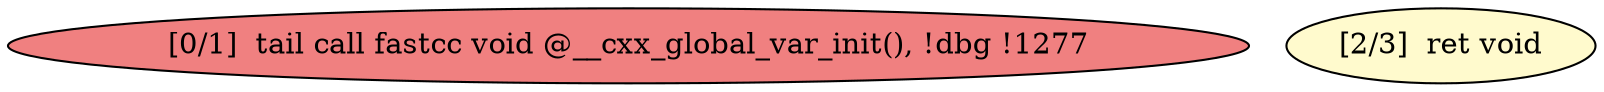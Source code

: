 
digraph G {


node663 [fillcolor=lightcoral,label="[0/1]  tail call fastcc void @__cxx_global_var_init(), !dbg !1277",shape=ellipse,style=filled ]
node662 [fillcolor=lemonchiffon,label="[2/3]  ret void",shape=ellipse,style=filled ]



}
